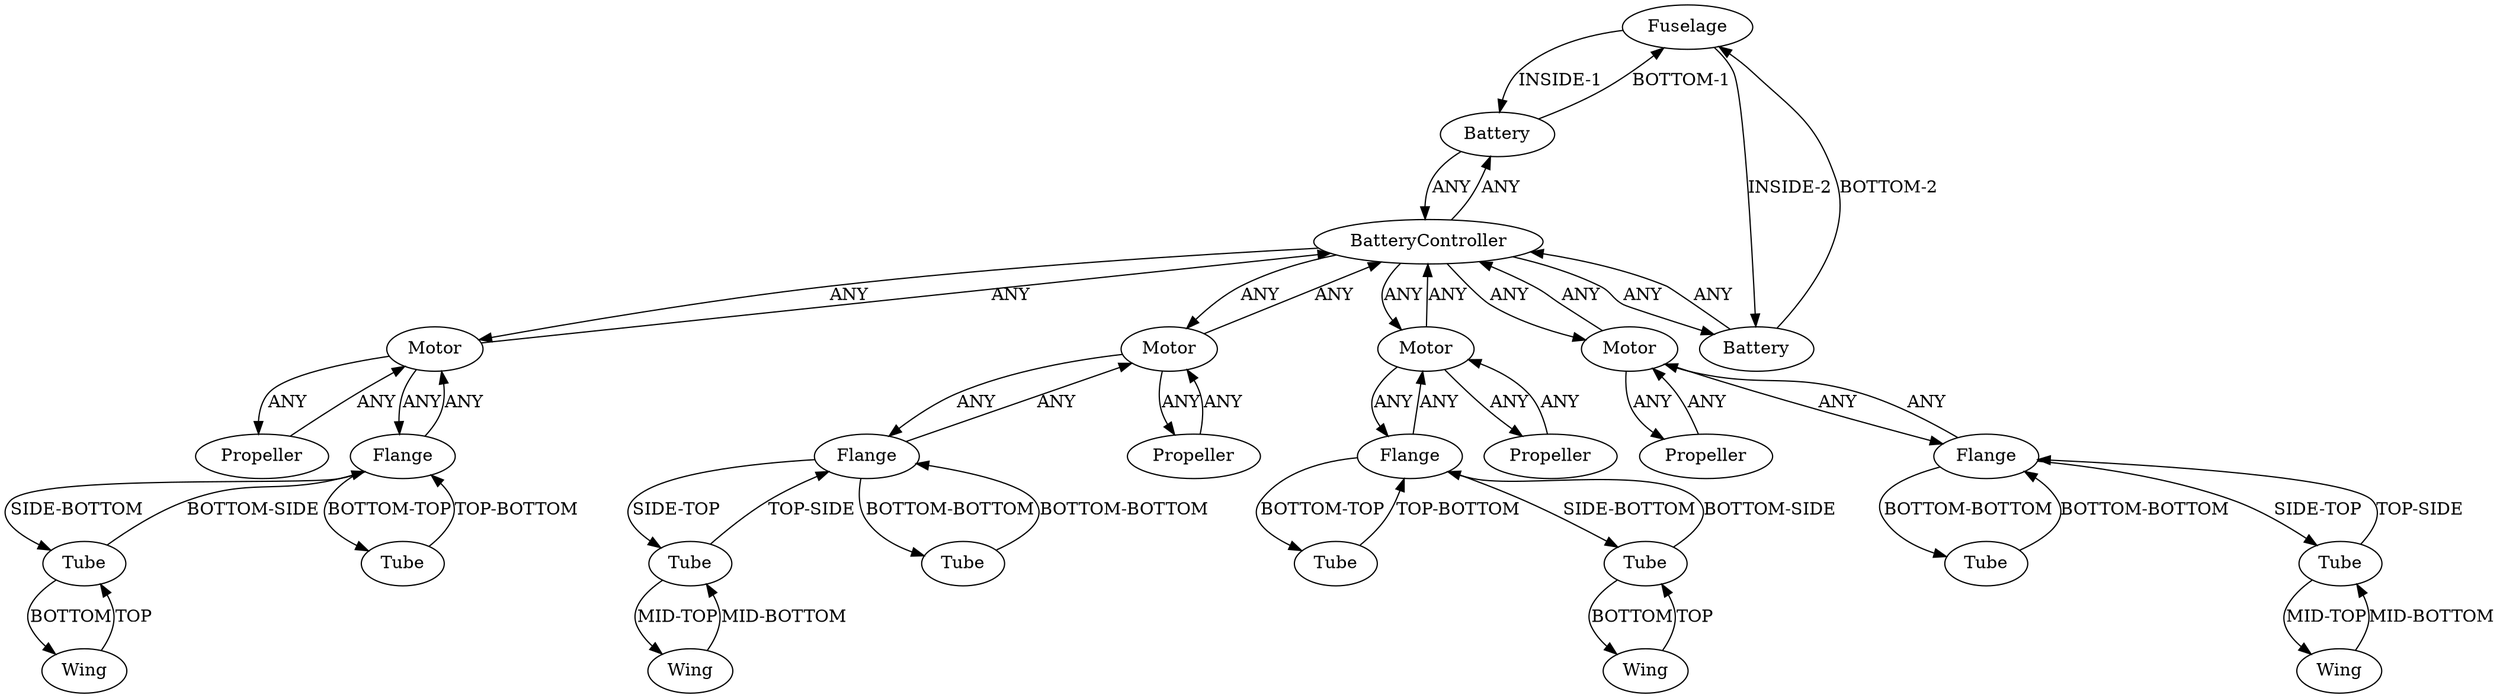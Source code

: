 /* Created by igraph 0.10.2 */
digraph {
  0 [
    instance=Fuselage_instance_1
    label=Fuselage
  ];
  1 [
    instance=Tube_instance_1
    label=Tube
  ];
  2 [
    instance=Tube_instance_2
    label=Tube
  ];
  3 [
    instance=Flange_instance_1
    label=Flange
  ];
  4 [
    instance=Tube_instance_4
    label=Tube
  ];
  5 [
    instance=Tube_instance_5
    label=Tube
  ];
  6 [
    instance=Wing_instance_1
    label=Wing
  ];
  7 [
    instance=Motor_instance_1
    label=Motor
  ];
  8 [
    instance=Propeller_instance_1
    label=Propeller
  ];
  9 [
    instance=Flange_instance_2
    label=Flange
  ];
  10 [
    instance=Propeller_instance_2
    label=Propeller
  ];
  11 [
    instance=Motor_instance_2
    label=Motor
  ];
  12 [
    instance=Wing_instance_3
    label=Wing
  ];
  13 [
    instance=Wing_instance_4
    label=Wing
  ];
  14 [
    instance=Motor_instance_3
    label=Motor
  ];
  15 [
    instance=Flange_instance_3
    label=Flange
  ];
  16 [
    instance=Propeller_instance_3
    label=Propeller
  ];
  17 [
    instance=Flange_instance_4
    label=Flange
  ];
  18 [
    instance=Battery_instance_1
    label=Battery
  ];
  19 [
    instance=Battery_instance_2
    label=Battery
  ];
  20 [
    instance=Tube_instance_15
    label=Tube
  ];
  21 [
    instance=Tube_instance_16
    label=Tube
  ];
  22 [
    instance=Tube_instance_18
    label=Tube
  ];
  23 [
    instance=Tube_instance_19
    label=Tube
  ];
  24 [
    instance=Motor_instance_4
    label=Motor
  ];
  25 [
    instance=Propeller_instance_4
    label=Propeller
  ];
  26 [
    instance=BatteryController_instance_1
    label=BatteryController
  ];
  27 [
    instance=Wing_instance_6
    label=Wing
  ];

  0 -> 18 [
    label="INSIDE-1"
  ];
  0 -> 19 [
    label="INSIDE-2"
  ];
  1 -> 6 [
    label=BOTTOM
  ];
  1 -> 17 [
    label="BOTTOM-SIDE"
  ];
  2 -> 15 [
    label="BOTTOM-BOTTOM"
  ];
  3 -> 4 [
    label="SIDE-TOP"
  ];
  3 -> 7 [
    label=ANY
  ];
  3 -> 21 [
    label="BOTTOM-BOTTOM"
  ];
  4 -> 3 [
    label="TOP-SIDE"
  ];
  4 -> 12 [
    label="MID-TOP"
  ];
  5 -> 13 [
    label="MID-TOP"
  ];
  5 -> 15 [
    label="TOP-SIDE"
  ];
  6 -> 1 [
    label=TOP
  ];
  7 -> 3 [
    label=ANY
  ];
  7 -> 8 [
    label=ANY
  ];
  7 -> 26 [
    label=ANY
  ];
  8 -> 7 [
    label=ANY
  ];
  9 -> 20 [
    label="BOTTOM-TOP"
  ];
  9 -> 22 [
    label="SIDE-BOTTOM"
  ];
  9 -> 24 [
    label=ANY
  ];
  10 -> 11 [
    label=ANY
  ];
  11 -> 10 [
    label=ANY
  ];
  11 -> 15 [
    label=ANY
  ];
  11 -> 26 [
    label=ANY
  ];
  12 -> 4 [
    label="MID-BOTTOM"
  ];
  13 -> 5 [
    label="MID-BOTTOM"
  ];
  14 -> 16 [
    label=ANY
  ];
  14 -> 17 [
    label=ANY
  ];
  14 -> 26 [
    label=ANY
  ];
  15 -> 2 [
    label="BOTTOM-BOTTOM"
  ];
  15 -> 5 [
    label="SIDE-TOP"
  ];
  15 -> 11 [
    label=ANY
  ];
  16 -> 14 [
    label=ANY
  ];
  17 -> 1 [
    label="SIDE-BOTTOM"
  ];
  17 -> 14 [
    label=ANY
  ];
  17 -> 23 [
    label="BOTTOM-TOP"
  ];
  18 -> 0 [
    label="BOTTOM-1"
  ];
  18 -> 26 [
    label=ANY
  ];
  19 -> 0 [
    label="BOTTOM-2"
  ];
  19 -> 26 [
    label=ANY
  ];
  20 -> 9 [
    label="TOP-BOTTOM"
  ];
  21 -> 3 [
    label="BOTTOM-BOTTOM"
  ];
  22 -> 9 [
    label="BOTTOM-SIDE"
  ];
  22 -> 27 [
    label=BOTTOM
  ];
  23 -> 17 [
    label="TOP-BOTTOM"
  ];
  24 -> 9 [
    label=ANY
  ];
  24 -> 25 [
    label=ANY
  ];
  24 -> 26 [
    label=ANY
  ];
  25 -> 24 [
    label=ANY
  ];
  26 -> 7 [
    label=ANY
  ];
  26 -> 11 [
    label=ANY
  ];
  26 -> 14 [
    label=ANY
  ];
  26 -> 18 [
    label=ANY
  ];
  26 -> 19 [
    label=ANY
  ];
  26 -> 24 [
    label=ANY
  ];
  27 -> 22 [
    label=TOP
  ];
}
